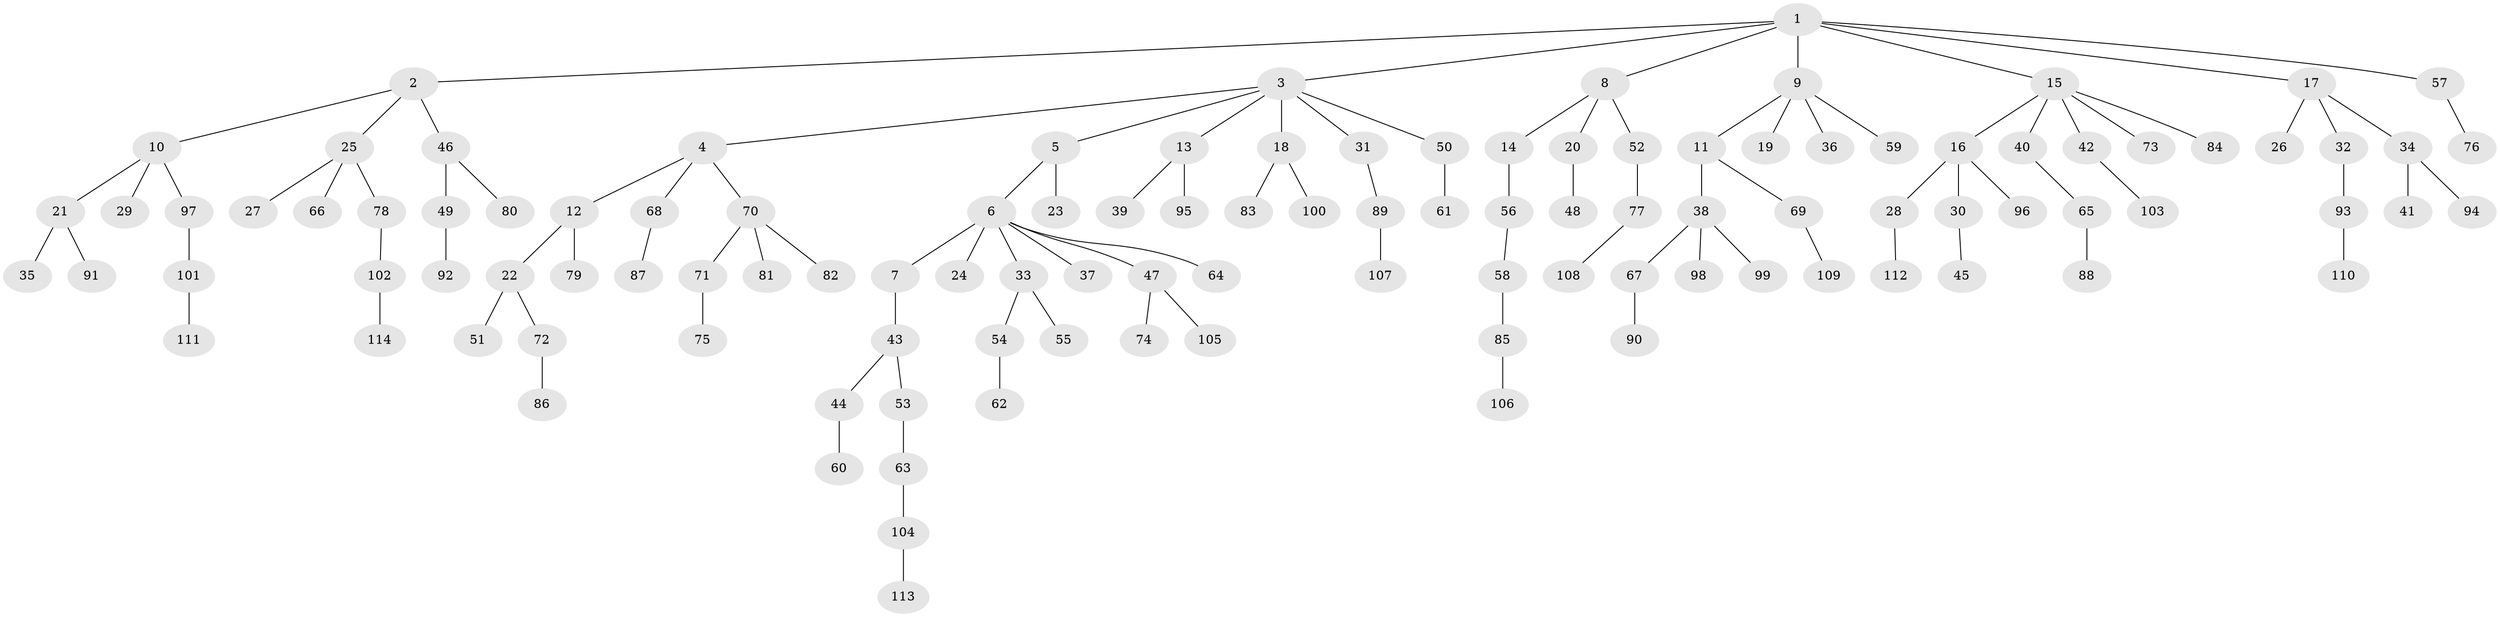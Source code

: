 // coarse degree distribution, {7: 0.013157894736842105, 4: 0.06578947368421052, 8: 0.02631578947368421, 5: 0.039473684210526314, 2: 0.17105263157894737, 3: 0.09210526315789473, 1: 0.5921052631578947}
// Generated by graph-tools (version 1.1) at 2025/42/03/06/25 10:42:02]
// undirected, 114 vertices, 113 edges
graph export_dot {
graph [start="1"]
  node [color=gray90,style=filled];
  1;
  2;
  3;
  4;
  5;
  6;
  7;
  8;
  9;
  10;
  11;
  12;
  13;
  14;
  15;
  16;
  17;
  18;
  19;
  20;
  21;
  22;
  23;
  24;
  25;
  26;
  27;
  28;
  29;
  30;
  31;
  32;
  33;
  34;
  35;
  36;
  37;
  38;
  39;
  40;
  41;
  42;
  43;
  44;
  45;
  46;
  47;
  48;
  49;
  50;
  51;
  52;
  53;
  54;
  55;
  56;
  57;
  58;
  59;
  60;
  61;
  62;
  63;
  64;
  65;
  66;
  67;
  68;
  69;
  70;
  71;
  72;
  73;
  74;
  75;
  76;
  77;
  78;
  79;
  80;
  81;
  82;
  83;
  84;
  85;
  86;
  87;
  88;
  89;
  90;
  91;
  92;
  93;
  94;
  95;
  96;
  97;
  98;
  99;
  100;
  101;
  102;
  103;
  104;
  105;
  106;
  107;
  108;
  109;
  110;
  111;
  112;
  113;
  114;
  1 -- 2;
  1 -- 3;
  1 -- 8;
  1 -- 9;
  1 -- 15;
  1 -- 17;
  1 -- 57;
  2 -- 10;
  2 -- 25;
  2 -- 46;
  3 -- 4;
  3 -- 5;
  3 -- 13;
  3 -- 18;
  3 -- 31;
  3 -- 50;
  4 -- 12;
  4 -- 68;
  4 -- 70;
  5 -- 6;
  5 -- 23;
  6 -- 7;
  6 -- 24;
  6 -- 33;
  6 -- 37;
  6 -- 47;
  6 -- 64;
  7 -- 43;
  8 -- 14;
  8 -- 20;
  8 -- 52;
  9 -- 11;
  9 -- 19;
  9 -- 36;
  9 -- 59;
  10 -- 21;
  10 -- 29;
  10 -- 97;
  11 -- 38;
  11 -- 69;
  12 -- 22;
  12 -- 79;
  13 -- 39;
  13 -- 95;
  14 -- 56;
  15 -- 16;
  15 -- 40;
  15 -- 42;
  15 -- 73;
  15 -- 84;
  16 -- 28;
  16 -- 30;
  16 -- 96;
  17 -- 26;
  17 -- 32;
  17 -- 34;
  18 -- 83;
  18 -- 100;
  20 -- 48;
  21 -- 35;
  21 -- 91;
  22 -- 51;
  22 -- 72;
  25 -- 27;
  25 -- 66;
  25 -- 78;
  28 -- 112;
  30 -- 45;
  31 -- 89;
  32 -- 93;
  33 -- 54;
  33 -- 55;
  34 -- 41;
  34 -- 94;
  38 -- 67;
  38 -- 98;
  38 -- 99;
  40 -- 65;
  42 -- 103;
  43 -- 44;
  43 -- 53;
  44 -- 60;
  46 -- 49;
  46 -- 80;
  47 -- 74;
  47 -- 105;
  49 -- 92;
  50 -- 61;
  52 -- 77;
  53 -- 63;
  54 -- 62;
  56 -- 58;
  57 -- 76;
  58 -- 85;
  63 -- 104;
  65 -- 88;
  67 -- 90;
  68 -- 87;
  69 -- 109;
  70 -- 71;
  70 -- 81;
  70 -- 82;
  71 -- 75;
  72 -- 86;
  77 -- 108;
  78 -- 102;
  85 -- 106;
  89 -- 107;
  93 -- 110;
  97 -- 101;
  101 -- 111;
  102 -- 114;
  104 -- 113;
}
